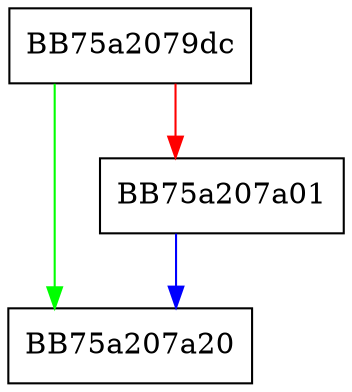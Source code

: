 digraph SetBlockType {
  node [shape="box"];
  graph [splines=ortho];
  BB75a2079dc -> BB75a207a20 [color="green"];
  BB75a2079dc -> BB75a207a01 [color="red"];
  BB75a207a01 -> BB75a207a20 [color="blue"];
}